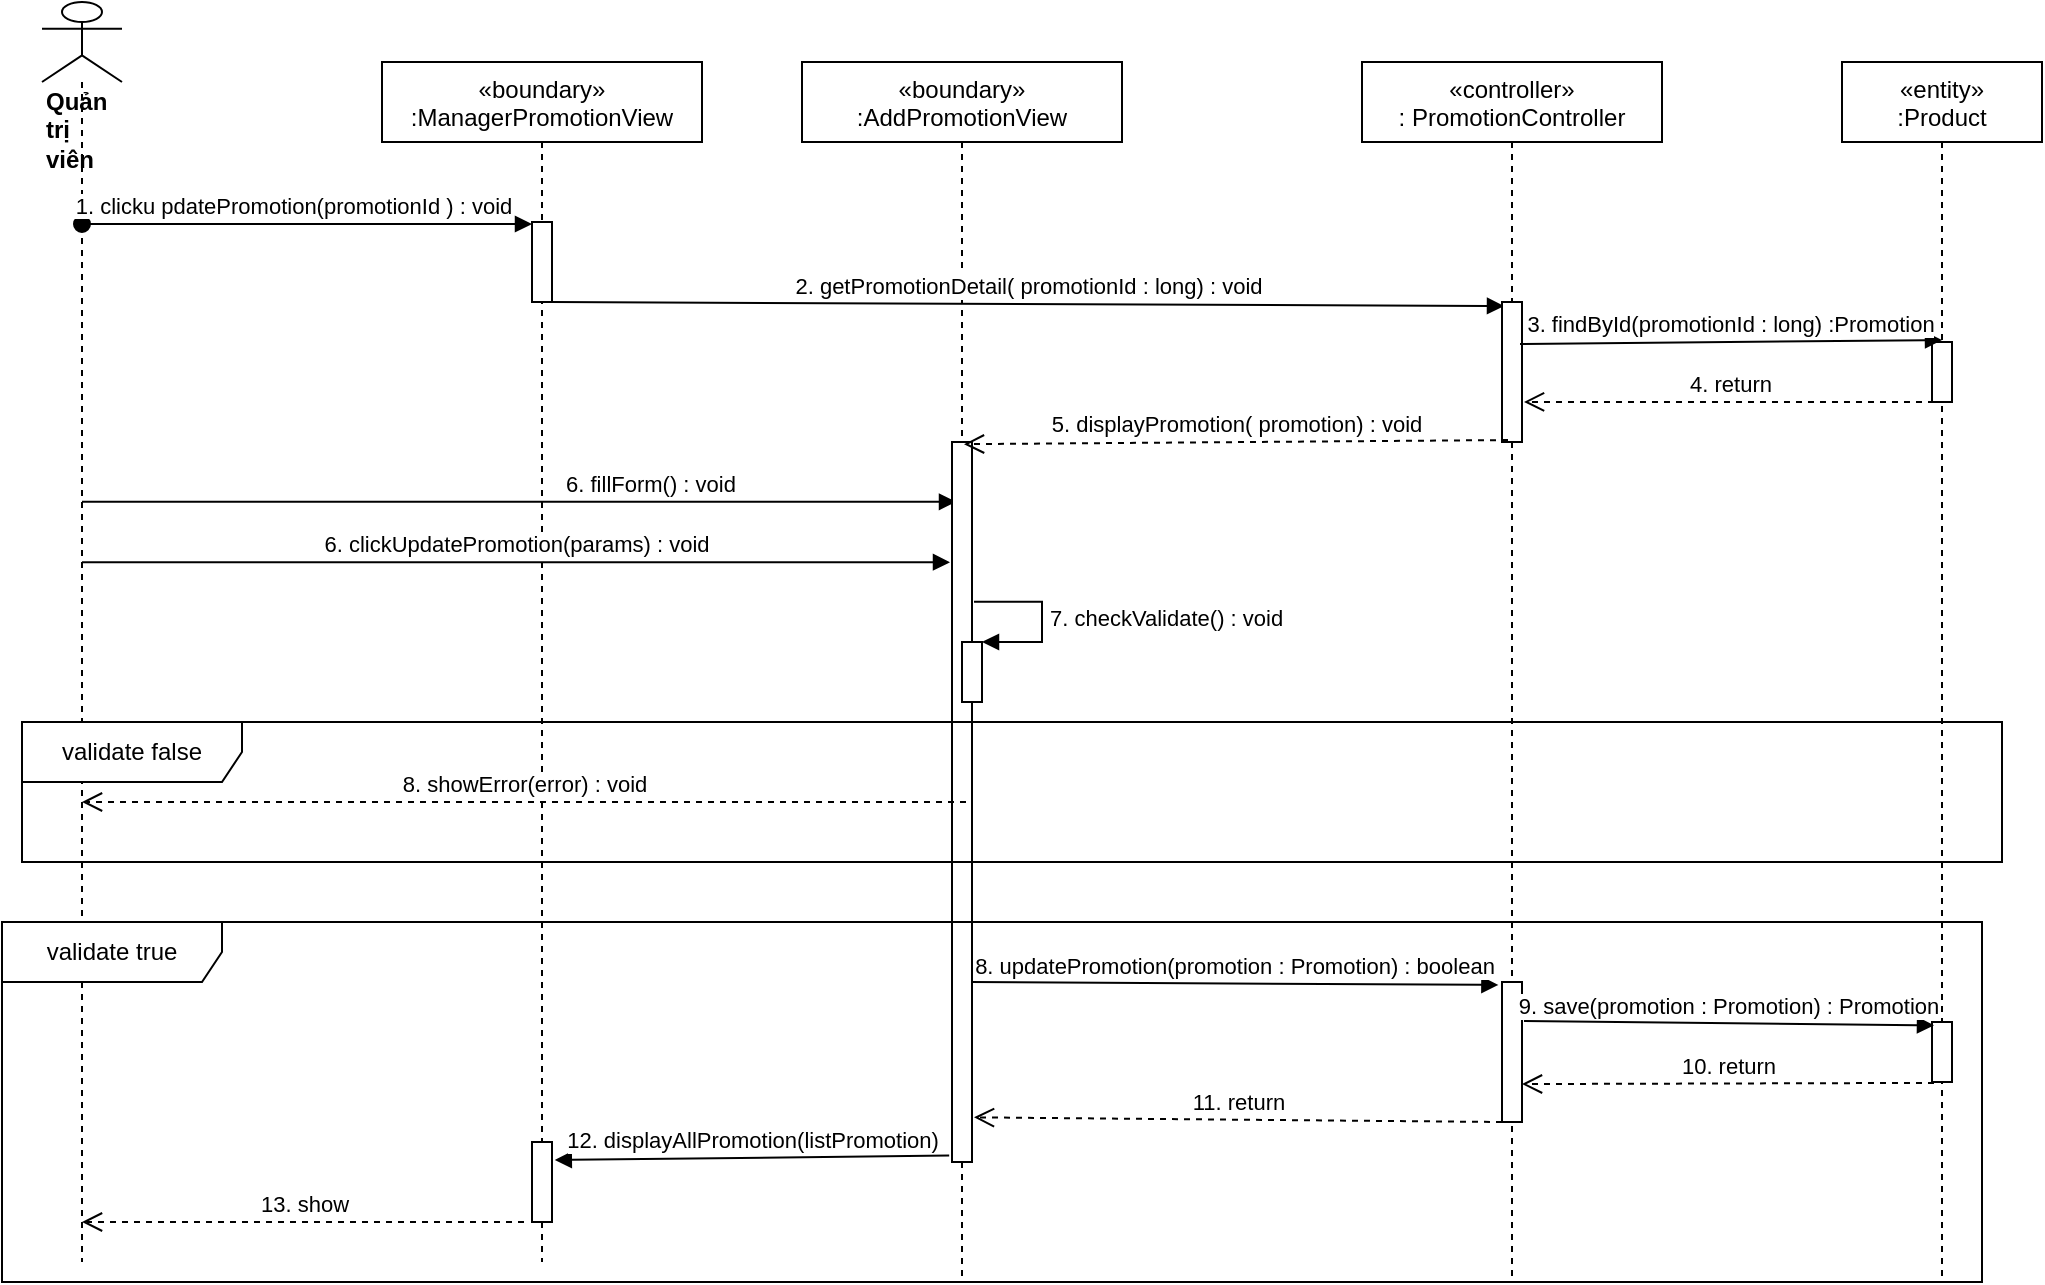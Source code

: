 <mxfile version="14.7.6" type="device"><diagram id="kgpKYQtTHZ0yAKxKKP6v" name="Page-1"><mxGraphModel dx="1038" dy="521" grid="1" gridSize="10" guides="1" tooltips="1" connect="1" arrows="1" fold="1" page="1" pageScale="1" pageWidth="850" pageHeight="1100" math="0" shadow="0"><root><mxCell id="0"/><mxCell id="1" parent="0"/><mxCell id="ZRu1RAUKc7t4GNgAST4--1" value="«boundary»&#10;:AddPromotionView" style="shape=umlLifeline;perimeter=lifelinePerimeter;container=1;collapsible=0;recursiveResize=0;rounded=0;shadow=0;strokeWidth=1;" parent="1" vertex="1"><mxGeometry x="410" y="80" width="160" height="610" as="geometry"/></mxCell><mxCell id="ZRu1RAUKc7t4GNgAST4--2" value="«controller»&#10;: PromotionController" style="shape=umlLifeline;perimeter=lifelinePerimeter;container=1;collapsible=0;recursiveResize=0;rounded=0;shadow=0;strokeWidth=1;" parent="1" vertex="1"><mxGeometry x="690" y="80" width="150" height="610" as="geometry"/></mxCell><mxCell id="ZRu1RAUKc7t4GNgAST4--3" value="" style="points=[];perimeter=orthogonalPerimeter;rounded=0;shadow=0;strokeWidth=1;" parent="ZRu1RAUKc7t4GNgAST4--2" vertex="1"><mxGeometry x="70" y="460" width="10" height="70" as="geometry"/></mxCell><mxCell id="ZRu1RAUKc7t4GNgAST4--4" value="&lt;div&gt;&lt;b&gt;Quản trị viên&lt;/b&gt;&lt;/div&gt;" style="shape=umlLifeline;participant=umlActor;perimeter=lifelinePerimeter;whiteSpace=wrap;html=1;container=1;collapsible=0;recursiveResize=0;verticalAlign=top;spacingTop=36;outlineConnect=0;align=left;size=40;" parent="1" vertex="1"><mxGeometry x="30" y="50" width="40" height="630" as="geometry"/></mxCell><mxCell id="ZRu1RAUKc7t4GNgAST4--5" value="1. clicku pdatePromotion(promotionId ) : void" style="verticalAlign=bottom;startArrow=oval;endArrow=block;startSize=8;shadow=0;strokeWidth=1;entryX=0;entryY=0.025;entryDx=0;entryDy=0;entryPerimeter=0;" parent="1" source="ZRu1RAUKc7t4GNgAST4--4" target="ZRu1RAUKc7t4GNgAST4--13" edge="1"><mxGeometry x="-0.06" relative="1" as="geometry"><mxPoint x="100" y="170" as="sourcePoint"/><mxPoint as="offset"/><mxPoint x="180" y="170" as="targetPoint"/></mxGeometry></mxCell><mxCell id="ZRu1RAUKc7t4GNgAST4--6" value="«entity»&#10;:Product" style="shape=umlLifeline;perimeter=lifelinePerimeter;container=1;collapsible=0;recursiveResize=0;rounded=0;shadow=0;strokeWidth=1;" parent="1" vertex="1"><mxGeometry x="930" y="80" width="100" height="610" as="geometry"/></mxCell><mxCell id="ZRu1RAUKc7t4GNgAST4--7" value="" style="points=[];perimeter=orthogonalPerimeter;rounded=0;shadow=0;strokeWidth=1;" parent="ZRu1RAUKc7t4GNgAST4--6" vertex="1"><mxGeometry x="45" y="480" width="10" height="30" as="geometry"/></mxCell><mxCell id="ZRu1RAUKc7t4GNgAST4--8" value="9. save(promotion : Promotion) : Promotion" style="html=1;verticalAlign=bottom;endArrow=block;entryX=0.1;entryY=0.055;entryDx=0;entryDy=0;entryPerimeter=0;exitX=1.1;exitY=0.278;exitDx=0;exitDy=0;exitPerimeter=0;" parent="1" source="ZRu1RAUKc7t4GNgAST4--3" target="ZRu1RAUKc7t4GNgAST4--7" edge="1"><mxGeometry width="80" relative="1" as="geometry"><mxPoint x="710" y="422" as="sourcePoint"/><mxPoint x="1010" y="239" as="targetPoint"/></mxGeometry></mxCell><mxCell id="ZRu1RAUKc7t4GNgAST4--9" value="10. return" style="html=1;verticalAlign=bottom;endArrow=open;dashed=1;endSize=8;exitX=0.1;exitY=1.015;exitDx=0;exitDy=0;exitPerimeter=0;entryX=1;entryY=0.729;entryDx=0;entryDy=0;entryPerimeter=0;" parent="1" source="ZRu1RAUKc7t4GNgAST4--7" target="ZRu1RAUKc7t4GNgAST4--3" edge="1"><mxGeometry relative="1" as="geometry"><mxPoint x="790" y="300" as="sourcePoint"/><mxPoint x="670" y="461" as="targetPoint"/></mxGeometry></mxCell><mxCell id="ZRu1RAUKc7t4GNgAST4--10" value="6. fillForm() : void" style="html=1;verticalAlign=bottom;endArrow=block;entryX=0.2;entryY=0.083;entryDx=0;entryDy=0;entryPerimeter=0;" parent="1" source="ZRu1RAUKc7t4GNgAST4--4" target="ZRu1RAUKc7t4GNgAST4--14" edge="1"><mxGeometry x="0.294" width="80" relative="1" as="geometry"><mxPoint x="380" y="270" as="sourcePoint"/><mxPoint x="490" y="300" as="targetPoint"/><mxPoint x="1" as="offset"/></mxGeometry></mxCell><mxCell id="ZRu1RAUKc7t4GNgAST4--11" value="8. updatePromotion(promotion : Promotion) : boolean" style="html=1;verticalAlign=bottom;endArrow=block;entryX=-0.18;entryY=0.021;entryDx=0;entryDy=0;entryPerimeter=0;exitX=0.9;exitY=0.75;exitDx=0;exitDy=0;exitPerimeter=0;" parent="1" source="ZRu1RAUKc7t4GNgAST4--14" target="ZRu1RAUKc7t4GNgAST4--3" edge="1"><mxGeometry width="80" relative="1" as="geometry"><mxPoint x="506" y="521" as="sourcePoint"/><mxPoint x="700" y="370" as="targetPoint"/></mxGeometry></mxCell><mxCell id="ZRu1RAUKc7t4GNgAST4--12" value="«boundary»&#10;:ManagerPromotionView" style="shape=umlLifeline;perimeter=lifelinePerimeter;container=1;collapsible=0;recursiveResize=0;rounded=0;shadow=0;strokeWidth=1;" parent="1" vertex="1"><mxGeometry x="200" y="80" width="160" height="600" as="geometry"/></mxCell><mxCell id="ZRu1RAUKc7t4GNgAST4--13" value="" style="html=1;points=[];perimeter=orthogonalPerimeter;" parent="1" vertex="1"><mxGeometry x="275" y="160" width="10" height="40" as="geometry"/></mxCell><mxCell id="ZRu1RAUKc7t4GNgAST4--14" value="" style="html=1;points=[];perimeter=orthogonalPerimeter;" parent="1" vertex="1"><mxGeometry x="485" y="270" width="10" height="360" as="geometry"/></mxCell><mxCell id="ZRu1RAUKc7t4GNgAST4--15" value="2. getPromotionDetail( promotionId : long) : void" style="html=1;verticalAlign=bottom;endArrow=block;exitX=1;exitY=1;exitDx=0;exitDy=0;exitPerimeter=0;entryX=0.1;entryY=0.029;entryDx=0;entryDy=0;entryPerimeter=0;" parent="1" source="ZRu1RAUKc7t4GNgAST4--13" target="ZRu1RAUKc7t4GNgAST4--26" edge="1"><mxGeometry width="80" relative="1" as="geometry"><mxPoint x="520" y="230" as="sourcePoint"/><mxPoint x="430" y="200" as="targetPoint"/></mxGeometry></mxCell><mxCell id="ZRu1RAUKc7t4GNgAST4--18" value="6. clickUpdatePromotion(params) : void" style="html=1;verticalAlign=bottom;endArrow=block;entryX=-0.1;entryY=0.167;entryDx=0;entryDy=0;entryPerimeter=0;" parent="1" source="ZRu1RAUKc7t4GNgAST4--4" target="ZRu1RAUKc7t4GNgAST4--14" edge="1"><mxGeometry width="80" relative="1" as="geometry"><mxPoint x="520" y="330" as="sourcePoint"/><mxPoint x="480" y="330" as="targetPoint"/></mxGeometry></mxCell><mxCell id="ZRu1RAUKc7t4GNgAST4--19" value="8. showError(error) : void" style="html=1;verticalAlign=bottom;endArrow=open;dashed=1;endSize=8;" parent="1" target="ZRu1RAUKc7t4GNgAST4--4" edge="1"><mxGeometry relative="1" as="geometry"><mxPoint x="492" y="450" as="sourcePoint"/><mxPoint x="520" y="330" as="targetPoint"/></mxGeometry></mxCell><mxCell id="ZRu1RAUKc7t4GNgAST4--20" value="validate false" style="shape=umlFrame;whiteSpace=wrap;html=1;width=110;height=30;" parent="1" vertex="1"><mxGeometry x="20" y="410" width="990" height="70" as="geometry"/></mxCell><mxCell id="ZRu1RAUKc7t4GNgAST4--21" value="11. return" style="html=1;verticalAlign=bottom;endArrow=open;dashed=1;endSize=8;exitX=0;exitY=1;exitDx=0;exitDy=0;exitPerimeter=0;entryX=1.1;entryY=0.938;entryDx=0;entryDy=0;entryPerimeter=0;" parent="1" source="ZRu1RAUKc7t4GNgAST4--3" target="ZRu1RAUKc7t4GNgAST4--14" edge="1"><mxGeometry relative="1" as="geometry"><mxPoint x="718" y="530" as="sourcePoint"/><mxPoint x="507" y="565" as="targetPoint"/></mxGeometry></mxCell><mxCell id="ZRu1RAUKc7t4GNgAST4--23" value="" style="html=1;points=[];perimeter=orthogonalPerimeter;" parent="1" vertex="1"><mxGeometry x="275" y="620" width="10" height="40" as="geometry"/></mxCell><mxCell id="ZRu1RAUKc7t4GNgAST4--25" value="&lt;font face=&quot;helvetica&quot;&gt;13. show&lt;/font&gt;" style="html=1;verticalAlign=bottom;endArrow=open;dashed=1;endSize=8;exitX=-0.4;exitY=1;exitDx=0;exitDy=0;exitPerimeter=0;" parent="1" source="ZRu1RAUKc7t4GNgAST4--23" target="ZRu1RAUKc7t4GNgAST4--4" edge="1"><mxGeometry relative="1" as="geometry"><mxPoint x="600" y="450" as="sourcePoint"/><mxPoint x="520" y="450" as="targetPoint"/></mxGeometry></mxCell><mxCell id="ZRu1RAUKc7t4GNgAST4--26" value="" style="html=1;points=[];perimeter=orthogonalPerimeter;" parent="1" vertex="1"><mxGeometry x="760" y="200" width="10" height="70" as="geometry"/></mxCell><mxCell id="ZRu1RAUKc7t4GNgAST4--27" value="" style="html=1;points=[];perimeter=orthogonalPerimeter;" parent="1" vertex="1"><mxGeometry x="975" y="220" width="10" height="30" as="geometry"/></mxCell><mxCell id="ZRu1RAUKc7t4GNgAST4--28" value="3. findById(promotionId : long) :Promotion" style="html=1;verticalAlign=bottom;endArrow=block;entryX=0.5;entryY=-0.033;entryDx=0;entryDy=0;entryPerimeter=0;exitX=0.9;exitY=0.3;exitDx=0;exitDy=0;exitPerimeter=0;" parent="1" source="ZRu1RAUKc7t4GNgAST4--26" target="ZRu1RAUKc7t4GNgAST4--27" edge="1"><mxGeometry width="80" relative="1" as="geometry"><mxPoint x="740" y="219" as="sourcePoint"/><mxPoint x="600" y="320" as="targetPoint"/></mxGeometry></mxCell><mxCell id="ZRu1RAUKc7t4GNgAST4--29" value="4. return" style="html=1;verticalAlign=bottom;endArrow=open;dashed=1;endSize=8;exitX=0.1;exitY=1;exitDx=0;exitDy=0;exitPerimeter=0;entryX=1.1;entryY=0.714;entryDx=0;entryDy=0;entryPerimeter=0;" parent="1" source="ZRu1RAUKc7t4GNgAST4--27" target="ZRu1RAUKc7t4GNgAST4--26" edge="1"><mxGeometry relative="1" as="geometry"><mxPoint x="600" y="320" as="sourcePoint"/><mxPoint x="520" y="320" as="targetPoint"/></mxGeometry></mxCell><mxCell id="ZRu1RAUKc7t4GNgAST4--30" value="5. displayPromotion( promotion) : void" style="html=1;verticalAlign=bottom;endArrow=open;dashed=1;endSize=8;exitX=0.3;exitY=0.986;exitDx=0;exitDy=0;exitPerimeter=0;entryX=0.6;entryY=0.003;entryDx=0;entryDy=0;entryPerimeter=0;" parent="1" source="ZRu1RAUKc7t4GNgAST4--26" target="ZRu1RAUKc7t4GNgAST4--14" edge="1"><mxGeometry relative="1" as="geometry"><mxPoint x="600" y="320" as="sourcePoint"/><mxPoint x="510" y="270" as="targetPoint"/></mxGeometry></mxCell><mxCell id="ZRu1RAUKc7t4GNgAST4--31" value="" style="html=1;points=[];perimeter=orthogonalPerimeter;" parent="1" vertex="1"><mxGeometry x="490" y="370" width="10" height="30" as="geometry"/></mxCell><mxCell id="ZRu1RAUKc7t4GNgAST4--32" value="7. checkValidate() : void" style="edgeStyle=orthogonalEdgeStyle;html=1;align=left;spacingLeft=2;endArrow=block;rounded=0;entryX=1;entryY=0;exitX=1.1;exitY=0.222;exitDx=0;exitDy=0;exitPerimeter=0;" parent="1" source="ZRu1RAUKc7t4GNgAST4--14" target="ZRu1RAUKc7t4GNgAST4--31" edge="1"><mxGeometry relative="1" as="geometry"><mxPoint x="506" y="350" as="sourcePoint"/><Array as="points"><mxPoint x="530" y="350"/><mxPoint x="530" y="370"/></Array></mxGeometry></mxCell><mxCell id="ZRu1RAUKc7t4GNgAST4--35" value="validate true" style="shape=umlFrame;whiteSpace=wrap;html=1;width=110;height=30;" parent="1" vertex="1"><mxGeometry x="10" y="510" width="990" height="180" as="geometry"/></mxCell><mxCell id="6nZbSX6u_5OKF9adf8eh-1" value="&lt;span style=&quot;font-family: &amp;#34;helvetica&amp;#34;&quot;&gt;12. displayAllPromotion(listPromotion)&lt;/span&gt;" style="html=1;verticalAlign=bottom;endArrow=block;exitX=-0.14;exitY=0.991;exitDx=0;exitDy=0;exitPerimeter=0;entryX=1.14;entryY=0.225;entryDx=0;entryDy=0;entryPerimeter=0;" edge="1" parent="1" source="ZRu1RAUKc7t4GNgAST4--14" target="ZRu1RAUKc7t4GNgAST4--23"><mxGeometry width="80" relative="1" as="geometry"><mxPoint x="490" y="530" as="sourcePoint"/><mxPoint x="300" y="625" as="targetPoint"/></mxGeometry></mxCell></root></mxGraphModel></diagram></mxfile>